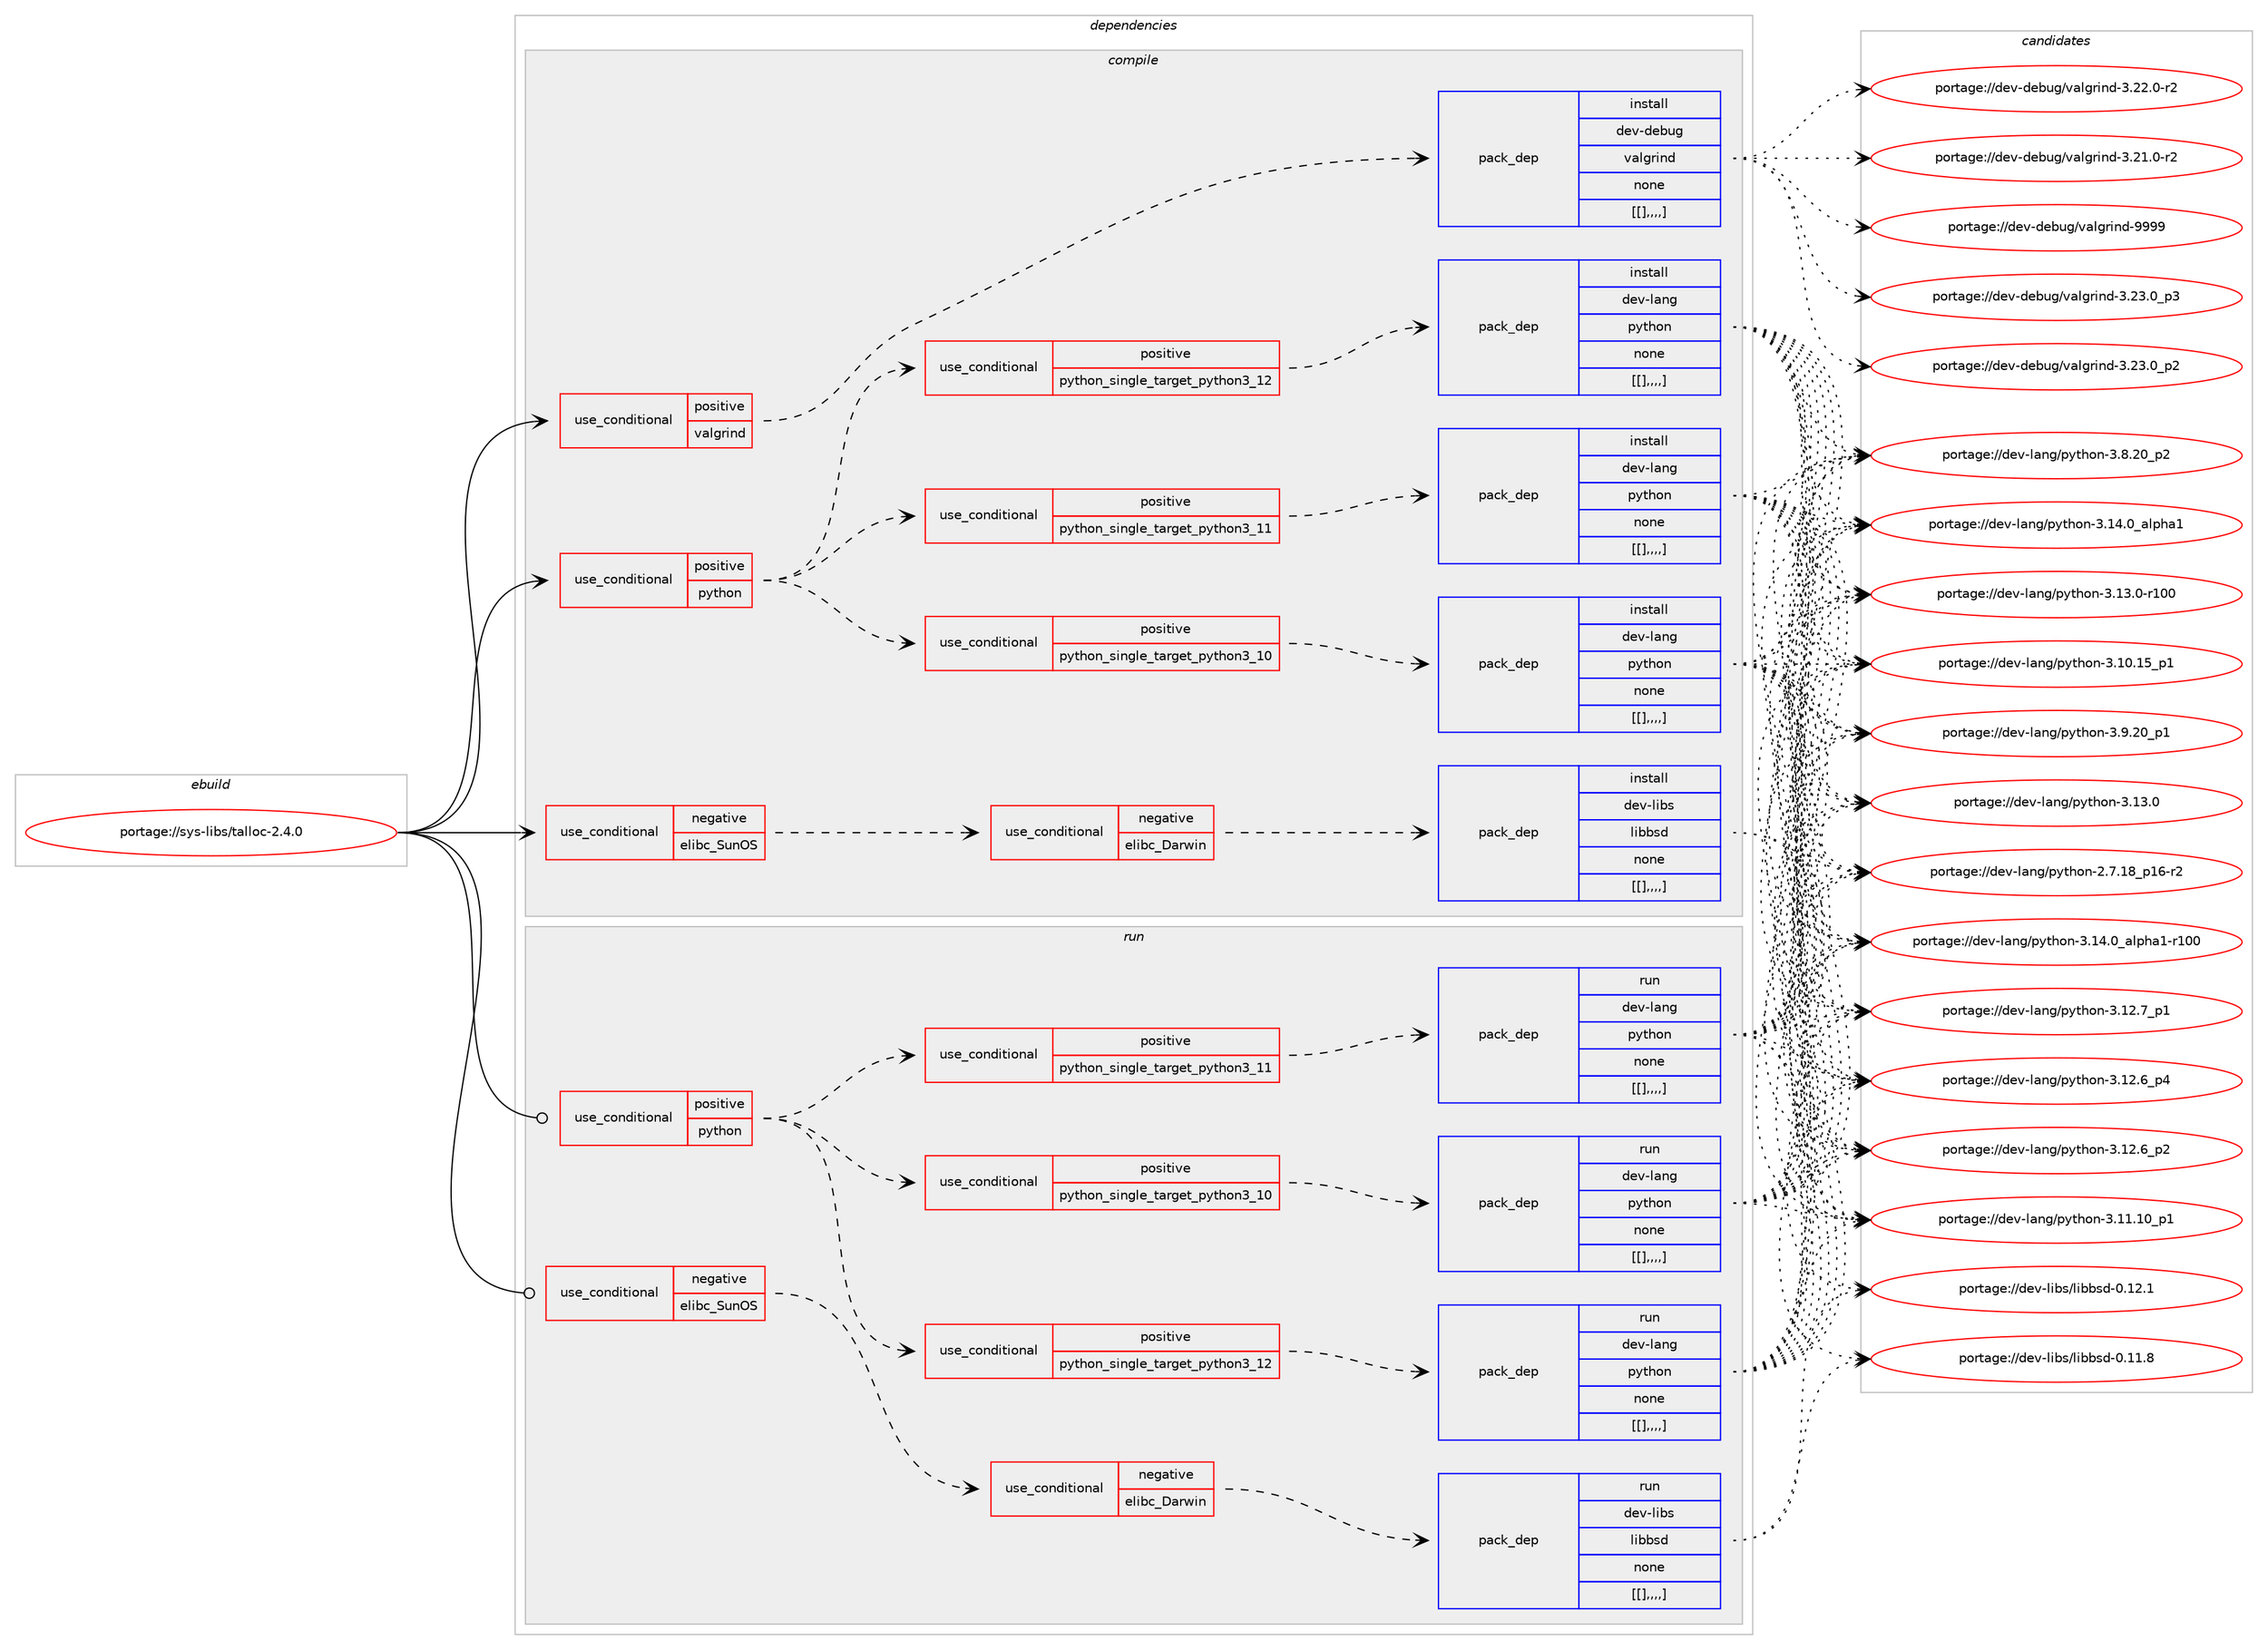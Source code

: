 digraph prolog {

# *************
# Graph options
# *************

newrank=true;
concentrate=true;
compound=true;
graph [rankdir=LR,fontname=Helvetica,fontsize=10,ranksep=1.5];#, ranksep=2.5, nodesep=0.2];
edge  [arrowhead=vee];
node  [fontname=Helvetica,fontsize=10];

# **********
# The ebuild
# **********

subgraph cluster_leftcol {
color=gray;
label=<<i>ebuild</i>>;
id [label="portage://sys-libs/talloc-2.4.0", color=red, width=4, href="../sys-libs/talloc-2.4.0.svg"];
}

# ****************
# The dependencies
# ****************

subgraph cluster_midcol {
color=gray;
label=<<i>dependencies</i>>;
subgraph cluster_compile {
fillcolor="#eeeeee";
style=filled;
label=<<i>compile</i>>;
subgraph cond125028 {
dependency466326 [label=<<TABLE BORDER="0" CELLBORDER="1" CELLSPACING="0" CELLPADDING="4"><TR><TD ROWSPAN="3" CELLPADDING="10">use_conditional</TD></TR><TR><TD>negative</TD></TR><TR><TD>elibc_SunOS</TD></TR></TABLE>>, shape=none, color=red];
subgraph cond125036 {
dependency466341 [label=<<TABLE BORDER="0" CELLBORDER="1" CELLSPACING="0" CELLPADDING="4"><TR><TD ROWSPAN="3" CELLPADDING="10">use_conditional</TD></TR><TR><TD>negative</TD></TR><TR><TD>elibc_Darwin</TD></TR></TABLE>>, shape=none, color=red];
subgraph pack338040 {
dependency466366 [label=<<TABLE BORDER="0" CELLBORDER="1" CELLSPACING="0" CELLPADDING="4" WIDTH="220"><TR><TD ROWSPAN="6" CELLPADDING="30">pack_dep</TD></TR><TR><TD WIDTH="110">install</TD></TR><TR><TD>dev-libs</TD></TR><TR><TD>libbsd</TD></TR><TR><TD>none</TD></TR><TR><TD>[[],,,,]</TD></TR></TABLE>>, shape=none, color=blue];
}
dependency466341:e -> dependency466366:w [weight=20,style="dashed",arrowhead="vee"];
}
dependency466326:e -> dependency466341:w [weight=20,style="dashed",arrowhead="vee"];
}
id:e -> dependency466326:w [weight=20,style="solid",arrowhead="vee"];
subgraph cond125050 {
dependency466372 [label=<<TABLE BORDER="0" CELLBORDER="1" CELLSPACING="0" CELLPADDING="4"><TR><TD ROWSPAN="3" CELLPADDING="10">use_conditional</TD></TR><TR><TD>positive</TD></TR><TR><TD>python</TD></TR></TABLE>>, shape=none, color=red];
subgraph cond125051 {
dependency466420 [label=<<TABLE BORDER="0" CELLBORDER="1" CELLSPACING="0" CELLPADDING="4"><TR><TD ROWSPAN="3" CELLPADDING="10">use_conditional</TD></TR><TR><TD>positive</TD></TR><TR><TD>python_single_target_python3_10</TD></TR></TABLE>>, shape=none, color=red];
subgraph pack338086 {
dependency466463 [label=<<TABLE BORDER="0" CELLBORDER="1" CELLSPACING="0" CELLPADDING="4" WIDTH="220"><TR><TD ROWSPAN="6" CELLPADDING="30">pack_dep</TD></TR><TR><TD WIDTH="110">install</TD></TR><TR><TD>dev-lang</TD></TR><TR><TD>python</TD></TR><TR><TD>none</TD></TR><TR><TD>[[],,,,]</TD></TR></TABLE>>, shape=none, color=blue];
}
dependency466420:e -> dependency466463:w [weight=20,style="dashed",arrowhead="vee"];
}
dependency466372:e -> dependency466420:w [weight=20,style="dashed",arrowhead="vee"];
subgraph cond125107 {
dependency466509 [label=<<TABLE BORDER="0" CELLBORDER="1" CELLSPACING="0" CELLPADDING="4"><TR><TD ROWSPAN="3" CELLPADDING="10">use_conditional</TD></TR><TR><TD>positive</TD></TR><TR><TD>python_single_target_python3_11</TD></TR></TABLE>>, shape=none, color=red];
subgraph pack338144 {
dependency466527 [label=<<TABLE BORDER="0" CELLBORDER="1" CELLSPACING="0" CELLPADDING="4" WIDTH="220"><TR><TD ROWSPAN="6" CELLPADDING="30">pack_dep</TD></TR><TR><TD WIDTH="110">install</TD></TR><TR><TD>dev-lang</TD></TR><TR><TD>python</TD></TR><TR><TD>none</TD></TR><TR><TD>[[],,,,]</TD></TR></TABLE>>, shape=none, color=blue];
}
dependency466509:e -> dependency466527:w [weight=20,style="dashed",arrowhead="vee"];
}
dependency466372:e -> dependency466509:w [weight=20,style="dashed",arrowhead="vee"];
subgraph cond125121 {
dependency466547 [label=<<TABLE BORDER="0" CELLBORDER="1" CELLSPACING="0" CELLPADDING="4"><TR><TD ROWSPAN="3" CELLPADDING="10">use_conditional</TD></TR><TR><TD>positive</TD></TR><TR><TD>python_single_target_python3_12</TD></TR></TABLE>>, shape=none, color=red];
subgraph pack338155 {
dependency466549 [label=<<TABLE BORDER="0" CELLBORDER="1" CELLSPACING="0" CELLPADDING="4" WIDTH="220"><TR><TD ROWSPAN="6" CELLPADDING="30">pack_dep</TD></TR><TR><TD WIDTH="110">install</TD></TR><TR><TD>dev-lang</TD></TR><TR><TD>python</TD></TR><TR><TD>none</TD></TR><TR><TD>[[],,,,]</TD></TR></TABLE>>, shape=none, color=blue];
}
dependency466547:e -> dependency466549:w [weight=20,style="dashed",arrowhead="vee"];
}
dependency466372:e -> dependency466547:w [weight=20,style="dashed",arrowhead="vee"];
}
id:e -> dependency466372:w [weight=20,style="solid",arrowhead="vee"];
subgraph cond125131 {
dependency466571 [label=<<TABLE BORDER="0" CELLBORDER="1" CELLSPACING="0" CELLPADDING="4"><TR><TD ROWSPAN="3" CELLPADDING="10">use_conditional</TD></TR><TR><TD>positive</TD></TR><TR><TD>valgrind</TD></TR></TABLE>>, shape=none, color=red];
subgraph pack338193 {
dependency466602 [label=<<TABLE BORDER="0" CELLBORDER="1" CELLSPACING="0" CELLPADDING="4" WIDTH="220"><TR><TD ROWSPAN="6" CELLPADDING="30">pack_dep</TD></TR><TR><TD WIDTH="110">install</TD></TR><TR><TD>dev-debug</TD></TR><TR><TD>valgrind</TD></TR><TR><TD>none</TD></TR><TR><TD>[[],,,,]</TD></TR></TABLE>>, shape=none, color=blue];
}
dependency466571:e -> dependency466602:w [weight=20,style="dashed",arrowhead="vee"];
}
id:e -> dependency466571:w [weight=20,style="solid",arrowhead="vee"];
}
subgraph cluster_compileandrun {
fillcolor="#eeeeee";
style=filled;
label=<<i>compile and run</i>>;
}
subgraph cluster_run {
fillcolor="#eeeeee";
style=filled;
label=<<i>run</i>>;
subgraph cond125157 {
dependency466636 [label=<<TABLE BORDER="0" CELLBORDER="1" CELLSPACING="0" CELLPADDING="4"><TR><TD ROWSPAN="3" CELLPADDING="10">use_conditional</TD></TR><TR><TD>negative</TD></TR><TR><TD>elibc_SunOS</TD></TR></TABLE>>, shape=none, color=red];
subgraph cond125175 {
dependency466672 [label=<<TABLE BORDER="0" CELLBORDER="1" CELLSPACING="0" CELLPADDING="4"><TR><TD ROWSPAN="3" CELLPADDING="10">use_conditional</TD></TR><TR><TD>negative</TD></TR><TR><TD>elibc_Darwin</TD></TR></TABLE>>, shape=none, color=red];
subgraph pack338262 {
dependency466735 [label=<<TABLE BORDER="0" CELLBORDER="1" CELLSPACING="0" CELLPADDING="4" WIDTH="220"><TR><TD ROWSPAN="6" CELLPADDING="30">pack_dep</TD></TR><TR><TD WIDTH="110">run</TD></TR><TR><TD>dev-libs</TD></TR><TR><TD>libbsd</TD></TR><TR><TD>none</TD></TR><TR><TD>[[],,,,]</TD></TR></TABLE>>, shape=none, color=blue];
}
dependency466672:e -> dependency466735:w [weight=20,style="dashed",arrowhead="vee"];
}
dependency466636:e -> dependency466672:w [weight=20,style="dashed",arrowhead="vee"];
}
id:e -> dependency466636:w [weight=20,style="solid",arrowhead="odot"];
subgraph cond125213 {
dependency466808 [label=<<TABLE BORDER="0" CELLBORDER="1" CELLSPACING="0" CELLPADDING="4"><TR><TD ROWSPAN="3" CELLPADDING="10">use_conditional</TD></TR><TR><TD>positive</TD></TR><TR><TD>python</TD></TR></TABLE>>, shape=none, color=red];
subgraph cond125232 {
dependency466849 [label=<<TABLE BORDER="0" CELLBORDER="1" CELLSPACING="0" CELLPADDING="4"><TR><TD ROWSPAN="3" CELLPADDING="10">use_conditional</TD></TR><TR><TD>positive</TD></TR><TR><TD>python_single_target_python3_10</TD></TR></TABLE>>, shape=none, color=red];
subgraph pack338363 {
dependency466906 [label=<<TABLE BORDER="0" CELLBORDER="1" CELLSPACING="0" CELLPADDING="4" WIDTH="220"><TR><TD ROWSPAN="6" CELLPADDING="30">pack_dep</TD></TR><TR><TD WIDTH="110">run</TD></TR><TR><TD>dev-lang</TD></TR><TR><TD>python</TD></TR><TR><TD>none</TD></TR><TR><TD>[[],,,,]</TD></TR></TABLE>>, shape=none, color=blue];
}
dependency466849:e -> dependency466906:w [weight=20,style="dashed",arrowhead="vee"];
}
dependency466808:e -> dependency466849:w [weight=20,style="dashed",arrowhead="vee"];
subgraph cond125259 {
dependency466972 [label=<<TABLE BORDER="0" CELLBORDER="1" CELLSPACING="0" CELLPADDING="4"><TR><TD ROWSPAN="3" CELLPADDING="10">use_conditional</TD></TR><TR><TD>positive</TD></TR><TR><TD>python_single_target_python3_11</TD></TR></TABLE>>, shape=none, color=red];
subgraph pack338423 {
dependency467045 [label=<<TABLE BORDER="0" CELLBORDER="1" CELLSPACING="0" CELLPADDING="4" WIDTH="220"><TR><TD ROWSPAN="6" CELLPADDING="30">pack_dep</TD></TR><TR><TD WIDTH="110">run</TD></TR><TR><TD>dev-lang</TD></TR><TR><TD>python</TD></TR><TR><TD>none</TD></TR><TR><TD>[[],,,,]</TD></TR></TABLE>>, shape=none, color=blue];
}
dependency466972:e -> dependency467045:w [weight=20,style="dashed",arrowhead="vee"];
}
dependency466808:e -> dependency466972:w [weight=20,style="dashed",arrowhead="vee"];
subgraph cond125309 {
dependency467065 [label=<<TABLE BORDER="0" CELLBORDER="1" CELLSPACING="0" CELLPADDING="4"><TR><TD ROWSPAN="3" CELLPADDING="10">use_conditional</TD></TR><TR><TD>positive</TD></TR><TR><TD>python_single_target_python3_12</TD></TR></TABLE>>, shape=none, color=red];
subgraph pack338489 {
dependency467082 [label=<<TABLE BORDER="0" CELLBORDER="1" CELLSPACING="0" CELLPADDING="4" WIDTH="220"><TR><TD ROWSPAN="6" CELLPADDING="30">pack_dep</TD></TR><TR><TD WIDTH="110">run</TD></TR><TR><TD>dev-lang</TD></TR><TR><TD>python</TD></TR><TR><TD>none</TD></TR><TR><TD>[[],,,,]</TD></TR></TABLE>>, shape=none, color=blue];
}
dependency467065:e -> dependency467082:w [weight=20,style="dashed",arrowhead="vee"];
}
dependency466808:e -> dependency467065:w [weight=20,style="dashed",arrowhead="vee"];
}
id:e -> dependency466808:w [weight=20,style="solid",arrowhead="odot"];
}
}

# **************
# The candidates
# **************

subgraph cluster_choices {
rank=same;
color=gray;
label=<<i>candidates</i>>;

subgraph choice338158 {
color=black;
nodesep=1;
choice100101118451081059811547108105989811510045484649504649 [label="portage://dev-libs/libbsd-0.12.1", color=red, width=4,href="../dev-libs/libbsd-0.12.1.svg"];
choice100101118451081059811547108105989811510045484649494656 [label="portage://dev-libs/libbsd-0.11.8", color=red, width=4,href="../dev-libs/libbsd-0.11.8.svg"];
dependency466366:e -> choice100101118451081059811547108105989811510045484649504649:w [style=dotted,weight="100"];
dependency466366:e -> choice100101118451081059811547108105989811510045484649494656:w [style=dotted,weight="100"];
}
subgraph choice338174 {
color=black;
nodesep=1;
choice100101118451089711010347112121116104111110455146495246489597108112104974945114494848 [label="portage://dev-lang/python-3.14.0_alpha1-r100", color=red, width=4,href="../dev-lang/python-3.14.0_alpha1-r100.svg"];
choice1001011184510897110103471121211161041111104551464952464895971081121049749 [label="portage://dev-lang/python-3.14.0_alpha1", color=red, width=4,href="../dev-lang/python-3.14.0_alpha1.svg"];
choice1001011184510897110103471121211161041111104551464951464845114494848 [label="portage://dev-lang/python-3.13.0-r100", color=red, width=4,href="../dev-lang/python-3.13.0-r100.svg"];
choice10010111845108971101034711212111610411111045514649514648 [label="portage://dev-lang/python-3.13.0", color=red, width=4,href="../dev-lang/python-3.13.0.svg"];
choice100101118451089711010347112121116104111110455146495046559511249 [label="portage://dev-lang/python-3.12.7_p1", color=red, width=4,href="../dev-lang/python-3.12.7_p1.svg"];
choice100101118451089711010347112121116104111110455146495046549511252 [label="portage://dev-lang/python-3.12.6_p4", color=red, width=4,href="../dev-lang/python-3.12.6_p4.svg"];
choice100101118451089711010347112121116104111110455146495046549511250 [label="portage://dev-lang/python-3.12.6_p2", color=red, width=4,href="../dev-lang/python-3.12.6_p2.svg"];
choice10010111845108971101034711212111610411111045514649494649489511249 [label="portage://dev-lang/python-3.11.10_p1", color=red, width=4,href="../dev-lang/python-3.11.10_p1.svg"];
choice10010111845108971101034711212111610411111045514649484649539511249 [label="portage://dev-lang/python-3.10.15_p1", color=red, width=4,href="../dev-lang/python-3.10.15_p1.svg"];
choice100101118451089711010347112121116104111110455146574650489511249 [label="portage://dev-lang/python-3.9.20_p1", color=red, width=4,href="../dev-lang/python-3.9.20_p1.svg"];
choice100101118451089711010347112121116104111110455146564650489511250 [label="portage://dev-lang/python-3.8.20_p2", color=red, width=4,href="../dev-lang/python-3.8.20_p2.svg"];
choice100101118451089711010347112121116104111110455046554649569511249544511450 [label="portage://dev-lang/python-2.7.18_p16-r2", color=red, width=4,href="../dev-lang/python-2.7.18_p16-r2.svg"];
dependency466463:e -> choice100101118451089711010347112121116104111110455146495246489597108112104974945114494848:w [style=dotted,weight="100"];
dependency466463:e -> choice1001011184510897110103471121211161041111104551464952464895971081121049749:w [style=dotted,weight="100"];
dependency466463:e -> choice1001011184510897110103471121211161041111104551464951464845114494848:w [style=dotted,weight="100"];
dependency466463:e -> choice10010111845108971101034711212111610411111045514649514648:w [style=dotted,weight="100"];
dependency466463:e -> choice100101118451089711010347112121116104111110455146495046559511249:w [style=dotted,weight="100"];
dependency466463:e -> choice100101118451089711010347112121116104111110455146495046549511252:w [style=dotted,weight="100"];
dependency466463:e -> choice100101118451089711010347112121116104111110455146495046549511250:w [style=dotted,weight="100"];
dependency466463:e -> choice10010111845108971101034711212111610411111045514649494649489511249:w [style=dotted,weight="100"];
dependency466463:e -> choice10010111845108971101034711212111610411111045514649484649539511249:w [style=dotted,weight="100"];
dependency466463:e -> choice100101118451089711010347112121116104111110455146574650489511249:w [style=dotted,weight="100"];
dependency466463:e -> choice100101118451089711010347112121116104111110455146564650489511250:w [style=dotted,weight="100"];
dependency466463:e -> choice100101118451089711010347112121116104111110455046554649569511249544511450:w [style=dotted,weight="100"];
}
subgraph choice338191 {
color=black;
nodesep=1;
choice100101118451089711010347112121116104111110455146495246489597108112104974945114494848 [label="portage://dev-lang/python-3.14.0_alpha1-r100", color=red, width=4,href="../dev-lang/python-3.14.0_alpha1-r100.svg"];
choice1001011184510897110103471121211161041111104551464952464895971081121049749 [label="portage://dev-lang/python-3.14.0_alpha1", color=red, width=4,href="../dev-lang/python-3.14.0_alpha1.svg"];
choice1001011184510897110103471121211161041111104551464951464845114494848 [label="portage://dev-lang/python-3.13.0-r100", color=red, width=4,href="../dev-lang/python-3.13.0-r100.svg"];
choice10010111845108971101034711212111610411111045514649514648 [label="portage://dev-lang/python-3.13.0", color=red, width=4,href="../dev-lang/python-3.13.0.svg"];
choice100101118451089711010347112121116104111110455146495046559511249 [label="portage://dev-lang/python-3.12.7_p1", color=red, width=4,href="../dev-lang/python-3.12.7_p1.svg"];
choice100101118451089711010347112121116104111110455146495046549511252 [label="portage://dev-lang/python-3.12.6_p4", color=red, width=4,href="../dev-lang/python-3.12.6_p4.svg"];
choice100101118451089711010347112121116104111110455146495046549511250 [label="portage://dev-lang/python-3.12.6_p2", color=red, width=4,href="../dev-lang/python-3.12.6_p2.svg"];
choice10010111845108971101034711212111610411111045514649494649489511249 [label="portage://dev-lang/python-3.11.10_p1", color=red, width=4,href="../dev-lang/python-3.11.10_p1.svg"];
choice10010111845108971101034711212111610411111045514649484649539511249 [label="portage://dev-lang/python-3.10.15_p1", color=red, width=4,href="../dev-lang/python-3.10.15_p1.svg"];
choice100101118451089711010347112121116104111110455146574650489511249 [label="portage://dev-lang/python-3.9.20_p1", color=red, width=4,href="../dev-lang/python-3.9.20_p1.svg"];
choice100101118451089711010347112121116104111110455146564650489511250 [label="portage://dev-lang/python-3.8.20_p2", color=red, width=4,href="../dev-lang/python-3.8.20_p2.svg"];
choice100101118451089711010347112121116104111110455046554649569511249544511450 [label="portage://dev-lang/python-2.7.18_p16-r2", color=red, width=4,href="../dev-lang/python-2.7.18_p16-r2.svg"];
dependency466527:e -> choice100101118451089711010347112121116104111110455146495246489597108112104974945114494848:w [style=dotted,weight="100"];
dependency466527:e -> choice1001011184510897110103471121211161041111104551464952464895971081121049749:w [style=dotted,weight="100"];
dependency466527:e -> choice1001011184510897110103471121211161041111104551464951464845114494848:w [style=dotted,weight="100"];
dependency466527:e -> choice10010111845108971101034711212111610411111045514649514648:w [style=dotted,weight="100"];
dependency466527:e -> choice100101118451089711010347112121116104111110455146495046559511249:w [style=dotted,weight="100"];
dependency466527:e -> choice100101118451089711010347112121116104111110455146495046549511252:w [style=dotted,weight="100"];
dependency466527:e -> choice100101118451089711010347112121116104111110455146495046549511250:w [style=dotted,weight="100"];
dependency466527:e -> choice10010111845108971101034711212111610411111045514649494649489511249:w [style=dotted,weight="100"];
dependency466527:e -> choice10010111845108971101034711212111610411111045514649484649539511249:w [style=dotted,weight="100"];
dependency466527:e -> choice100101118451089711010347112121116104111110455146574650489511249:w [style=dotted,weight="100"];
dependency466527:e -> choice100101118451089711010347112121116104111110455146564650489511250:w [style=dotted,weight="100"];
dependency466527:e -> choice100101118451089711010347112121116104111110455046554649569511249544511450:w [style=dotted,weight="100"];
}
subgraph choice338216 {
color=black;
nodesep=1;
choice100101118451089711010347112121116104111110455146495246489597108112104974945114494848 [label="portage://dev-lang/python-3.14.0_alpha1-r100", color=red, width=4,href="../dev-lang/python-3.14.0_alpha1-r100.svg"];
choice1001011184510897110103471121211161041111104551464952464895971081121049749 [label="portage://dev-lang/python-3.14.0_alpha1", color=red, width=4,href="../dev-lang/python-3.14.0_alpha1.svg"];
choice1001011184510897110103471121211161041111104551464951464845114494848 [label="portage://dev-lang/python-3.13.0-r100", color=red, width=4,href="../dev-lang/python-3.13.0-r100.svg"];
choice10010111845108971101034711212111610411111045514649514648 [label="portage://dev-lang/python-3.13.0", color=red, width=4,href="../dev-lang/python-3.13.0.svg"];
choice100101118451089711010347112121116104111110455146495046559511249 [label="portage://dev-lang/python-3.12.7_p1", color=red, width=4,href="../dev-lang/python-3.12.7_p1.svg"];
choice100101118451089711010347112121116104111110455146495046549511252 [label="portage://dev-lang/python-3.12.6_p4", color=red, width=4,href="../dev-lang/python-3.12.6_p4.svg"];
choice100101118451089711010347112121116104111110455146495046549511250 [label="portage://dev-lang/python-3.12.6_p2", color=red, width=4,href="../dev-lang/python-3.12.6_p2.svg"];
choice10010111845108971101034711212111610411111045514649494649489511249 [label="portage://dev-lang/python-3.11.10_p1", color=red, width=4,href="../dev-lang/python-3.11.10_p1.svg"];
choice10010111845108971101034711212111610411111045514649484649539511249 [label="portage://dev-lang/python-3.10.15_p1", color=red, width=4,href="../dev-lang/python-3.10.15_p1.svg"];
choice100101118451089711010347112121116104111110455146574650489511249 [label="portage://dev-lang/python-3.9.20_p1", color=red, width=4,href="../dev-lang/python-3.9.20_p1.svg"];
choice100101118451089711010347112121116104111110455146564650489511250 [label="portage://dev-lang/python-3.8.20_p2", color=red, width=4,href="../dev-lang/python-3.8.20_p2.svg"];
choice100101118451089711010347112121116104111110455046554649569511249544511450 [label="portage://dev-lang/python-2.7.18_p16-r2", color=red, width=4,href="../dev-lang/python-2.7.18_p16-r2.svg"];
dependency466549:e -> choice100101118451089711010347112121116104111110455146495246489597108112104974945114494848:w [style=dotted,weight="100"];
dependency466549:e -> choice1001011184510897110103471121211161041111104551464952464895971081121049749:w [style=dotted,weight="100"];
dependency466549:e -> choice1001011184510897110103471121211161041111104551464951464845114494848:w [style=dotted,weight="100"];
dependency466549:e -> choice10010111845108971101034711212111610411111045514649514648:w [style=dotted,weight="100"];
dependency466549:e -> choice100101118451089711010347112121116104111110455146495046559511249:w [style=dotted,weight="100"];
dependency466549:e -> choice100101118451089711010347112121116104111110455146495046549511252:w [style=dotted,weight="100"];
dependency466549:e -> choice100101118451089711010347112121116104111110455146495046549511250:w [style=dotted,weight="100"];
dependency466549:e -> choice10010111845108971101034711212111610411111045514649494649489511249:w [style=dotted,weight="100"];
dependency466549:e -> choice10010111845108971101034711212111610411111045514649484649539511249:w [style=dotted,weight="100"];
dependency466549:e -> choice100101118451089711010347112121116104111110455146574650489511249:w [style=dotted,weight="100"];
dependency466549:e -> choice100101118451089711010347112121116104111110455146564650489511250:w [style=dotted,weight="100"];
dependency466549:e -> choice100101118451089711010347112121116104111110455046554649569511249544511450:w [style=dotted,weight="100"];
}
subgraph choice338268 {
color=black;
nodesep=1;
choice100101118451001019811710347118971081031141051101004557575757 [label="portage://dev-debug/valgrind-9999", color=red, width=4,href="../dev-debug/valgrind-9999.svg"];
choice10010111845100101981171034711897108103114105110100455146505146489511251 [label="portage://dev-debug/valgrind-3.23.0_p3", color=red, width=4,href="../dev-debug/valgrind-3.23.0_p3.svg"];
choice10010111845100101981171034711897108103114105110100455146505146489511250 [label="portage://dev-debug/valgrind-3.23.0_p2", color=red, width=4,href="../dev-debug/valgrind-3.23.0_p2.svg"];
choice10010111845100101981171034711897108103114105110100455146505046484511450 [label="portage://dev-debug/valgrind-3.22.0-r2", color=red, width=4,href="../dev-debug/valgrind-3.22.0-r2.svg"];
choice10010111845100101981171034711897108103114105110100455146504946484511450 [label="portage://dev-debug/valgrind-3.21.0-r2", color=red, width=4,href="../dev-debug/valgrind-3.21.0-r2.svg"];
dependency466602:e -> choice100101118451001019811710347118971081031141051101004557575757:w [style=dotted,weight="100"];
dependency466602:e -> choice10010111845100101981171034711897108103114105110100455146505146489511251:w [style=dotted,weight="100"];
dependency466602:e -> choice10010111845100101981171034711897108103114105110100455146505146489511250:w [style=dotted,weight="100"];
dependency466602:e -> choice10010111845100101981171034711897108103114105110100455146505046484511450:w [style=dotted,weight="100"];
dependency466602:e -> choice10010111845100101981171034711897108103114105110100455146504946484511450:w [style=dotted,weight="100"];
}
subgraph choice338271 {
color=black;
nodesep=1;
choice100101118451081059811547108105989811510045484649504649 [label="portage://dev-libs/libbsd-0.12.1", color=red, width=4,href="../dev-libs/libbsd-0.12.1.svg"];
choice100101118451081059811547108105989811510045484649494656 [label="portage://dev-libs/libbsd-0.11.8", color=red, width=4,href="../dev-libs/libbsd-0.11.8.svg"];
dependency466735:e -> choice100101118451081059811547108105989811510045484649504649:w [style=dotted,weight="100"];
dependency466735:e -> choice100101118451081059811547108105989811510045484649494656:w [style=dotted,weight="100"];
}
subgraph choice338272 {
color=black;
nodesep=1;
choice100101118451089711010347112121116104111110455146495246489597108112104974945114494848 [label="portage://dev-lang/python-3.14.0_alpha1-r100", color=red, width=4,href="../dev-lang/python-3.14.0_alpha1-r100.svg"];
choice1001011184510897110103471121211161041111104551464952464895971081121049749 [label="portage://dev-lang/python-3.14.0_alpha1", color=red, width=4,href="../dev-lang/python-3.14.0_alpha1.svg"];
choice1001011184510897110103471121211161041111104551464951464845114494848 [label="portage://dev-lang/python-3.13.0-r100", color=red, width=4,href="../dev-lang/python-3.13.0-r100.svg"];
choice10010111845108971101034711212111610411111045514649514648 [label="portage://dev-lang/python-3.13.0", color=red, width=4,href="../dev-lang/python-3.13.0.svg"];
choice100101118451089711010347112121116104111110455146495046559511249 [label="portage://dev-lang/python-3.12.7_p1", color=red, width=4,href="../dev-lang/python-3.12.7_p1.svg"];
choice100101118451089711010347112121116104111110455146495046549511252 [label="portage://dev-lang/python-3.12.6_p4", color=red, width=4,href="../dev-lang/python-3.12.6_p4.svg"];
choice100101118451089711010347112121116104111110455146495046549511250 [label="portage://dev-lang/python-3.12.6_p2", color=red, width=4,href="../dev-lang/python-3.12.6_p2.svg"];
choice10010111845108971101034711212111610411111045514649494649489511249 [label="portage://dev-lang/python-3.11.10_p1", color=red, width=4,href="../dev-lang/python-3.11.10_p1.svg"];
choice10010111845108971101034711212111610411111045514649484649539511249 [label="portage://dev-lang/python-3.10.15_p1", color=red, width=4,href="../dev-lang/python-3.10.15_p1.svg"];
choice100101118451089711010347112121116104111110455146574650489511249 [label="portage://dev-lang/python-3.9.20_p1", color=red, width=4,href="../dev-lang/python-3.9.20_p1.svg"];
choice100101118451089711010347112121116104111110455146564650489511250 [label="portage://dev-lang/python-3.8.20_p2", color=red, width=4,href="../dev-lang/python-3.8.20_p2.svg"];
choice100101118451089711010347112121116104111110455046554649569511249544511450 [label="portage://dev-lang/python-2.7.18_p16-r2", color=red, width=4,href="../dev-lang/python-2.7.18_p16-r2.svg"];
dependency466906:e -> choice100101118451089711010347112121116104111110455146495246489597108112104974945114494848:w [style=dotted,weight="100"];
dependency466906:e -> choice1001011184510897110103471121211161041111104551464952464895971081121049749:w [style=dotted,weight="100"];
dependency466906:e -> choice1001011184510897110103471121211161041111104551464951464845114494848:w [style=dotted,weight="100"];
dependency466906:e -> choice10010111845108971101034711212111610411111045514649514648:w [style=dotted,weight="100"];
dependency466906:e -> choice100101118451089711010347112121116104111110455146495046559511249:w [style=dotted,weight="100"];
dependency466906:e -> choice100101118451089711010347112121116104111110455146495046549511252:w [style=dotted,weight="100"];
dependency466906:e -> choice100101118451089711010347112121116104111110455146495046549511250:w [style=dotted,weight="100"];
dependency466906:e -> choice10010111845108971101034711212111610411111045514649494649489511249:w [style=dotted,weight="100"];
dependency466906:e -> choice10010111845108971101034711212111610411111045514649484649539511249:w [style=dotted,weight="100"];
dependency466906:e -> choice100101118451089711010347112121116104111110455146574650489511249:w [style=dotted,weight="100"];
dependency466906:e -> choice100101118451089711010347112121116104111110455146564650489511250:w [style=dotted,weight="100"];
dependency466906:e -> choice100101118451089711010347112121116104111110455046554649569511249544511450:w [style=dotted,weight="100"];
}
subgraph choice338283 {
color=black;
nodesep=1;
choice100101118451089711010347112121116104111110455146495246489597108112104974945114494848 [label="portage://dev-lang/python-3.14.0_alpha1-r100", color=red, width=4,href="../dev-lang/python-3.14.0_alpha1-r100.svg"];
choice1001011184510897110103471121211161041111104551464952464895971081121049749 [label="portage://dev-lang/python-3.14.0_alpha1", color=red, width=4,href="../dev-lang/python-3.14.0_alpha1.svg"];
choice1001011184510897110103471121211161041111104551464951464845114494848 [label="portage://dev-lang/python-3.13.0-r100", color=red, width=4,href="../dev-lang/python-3.13.0-r100.svg"];
choice10010111845108971101034711212111610411111045514649514648 [label="portage://dev-lang/python-3.13.0", color=red, width=4,href="../dev-lang/python-3.13.0.svg"];
choice100101118451089711010347112121116104111110455146495046559511249 [label="portage://dev-lang/python-3.12.7_p1", color=red, width=4,href="../dev-lang/python-3.12.7_p1.svg"];
choice100101118451089711010347112121116104111110455146495046549511252 [label="portage://dev-lang/python-3.12.6_p4", color=red, width=4,href="../dev-lang/python-3.12.6_p4.svg"];
choice100101118451089711010347112121116104111110455146495046549511250 [label="portage://dev-lang/python-3.12.6_p2", color=red, width=4,href="../dev-lang/python-3.12.6_p2.svg"];
choice10010111845108971101034711212111610411111045514649494649489511249 [label="portage://dev-lang/python-3.11.10_p1", color=red, width=4,href="../dev-lang/python-3.11.10_p1.svg"];
choice10010111845108971101034711212111610411111045514649484649539511249 [label="portage://dev-lang/python-3.10.15_p1", color=red, width=4,href="../dev-lang/python-3.10.15_p1.svg"];
choice100101118451089711010347112121116104111110455146574650489511249 [label="portage://dev-lang/python-3.9.20_p1", color=red, width=4,href="../dev-lang/python-3.9.20_p1.svg"];
choice100101118451089711010347112121116104111110455146564650489511250 [label="portage://dev-lang/python-3.8.20_p2", color=red, width=4,href="../dev-lang/python-3.8.20_p2.svg"];
choice100101118451089711010347112121116104111110455046554649569511249544511450 [label="portage://dev-lang/python-2.7.18_p16-r2", color=red, width=4,href="../dev-lang/python-2.7.18_p16-r2.svg"];
dependency467045:e -> choice100101118451089711010347112121116104111110455146495246489597108112104974945114494848:w [style=dotted,weight="100"];
dependency467045:e -> choice1001011184510897110103471121211161041111104551464952464895971081121049749:w [style=dotted,weight="100"];
dependency467045:e -> choice1001011184510897110103471121211161041111104551464951464845114494848:w [style=dotted,weight="100"];
dependency467045:e -> choice10010111845108971101034711212111610411111045514649514648:w [style=dotted,weight="100"];
dependency467045:e -> choice100101118451089711010347112121116104111110455146495046559511249:w [style=dotted,weight="100"];
dependency467045:e -> choice100101118451089711010347112121116104111110455146495046549511252:w [style=dotted,weight="100"];
dependency467045:e -> choice100101118451089711010347112121116104111110455146495046549511250:w [style=dotted,weight="100"];
dependency467045:e -> choice10010111845108971101034711212111610411111045514649494649489511249:w [style=dotted,weight="100"];
dependency467045:e -> choice10010111845108971101034711212111610411111045514649484649539511249:w [style=dotted,weight="100"];
dependency467045:e -> choice100101118451089711010347112121116104111110455146574650489511249:w [style=dotted,weight="100"];
dependency467045:e -> choice100101118451089711010347112121116104111110455146564650489511250:w [style=dotted,weight="100"];
dependency467045:e -> choice100101118451089711010347112121116104111110455046554649569511249544511450:w [style=dotted,weight="100"];
}
subgraph choice338317 {
color=black;
nodesep=1;
choice100101118451089711010347112121116104111110455146495246489597108112104974945114494848 [label="portage://dev-lang/python-3.14.0_alpha1-r100", color=red, width=4,href="../dev-lang/python-3.14.0_alpha1-r100.svg"];
choice1001011184510897110103471121211161041111104551464952464895971081121049749 [label="portage://dev-lang/python-3.14.0_alpha1", color=red, width=4,href="../dev-lang/python-3.14.0_alpha1.svg"];
choice1001011184510897110103471121211161041111104551464951464845114494848 [label="portage://dev-lang/python-3.13.0-r100", color=red, width=4,href="../dev-lang/python-3.13.0-r100.svg"];
choice10010111845108971101034711212111610411111045514649514648 [label="portage://dev-lang/python-3.13.0", color=red, width=4,href="../dev-lang/python-3.13.0.svg"];
choice100101118451089711010347112121116104111110455146495046559511249 [label="portage://dev-lang/python-3.12.7_p1", color=red, width=4,href="../dev-lang/python-3.12.7_p1.svg"];
choice100101118451089711010347112121116104111110455146495046549511252 [label="portage://dev-lang/python-3.12.6_p4", color=red, width=4,href="../dev-lang/python-3.12.6_p4.svg"];
choice100101118451089711010347112121116104111110455146495046549511250 [label="portage://dev-lang/python-3.12.6_p2", color=red, width=4,href="../dev-lang/python-3.12.6_p2.svg"];
choice10010111845108971101034711212111610411111045514649494649489511249 [label="portage://dev-lang/python-3.11.10_p1", color=red, width=4,href="../dev-lang/python-3.11.10_p1.svg"];
choice10010111845108971101034711212111610411111045514649484649539511249 [label="portage://dev-lang/python-3.10.15_p1", color=red, width=4,href="../dev-lang/python-3.10.15_p1.svg"];
choice100101118451089711010347112121116104111110455146574650489511249 [label="portage://dev-lang/python-3.9.20_p1", color=red, width=4,href="../dev-lang/python-3.9.20_p1.svg"];
choice100101118451089711010347112121116104111110455146564650489511250 [label="portage://dev-lang/python-3.8.20_p2", color=red, width=4,href="../dev-lang/python-3.8.20_p2.svg"];
choice100101118451089711010347112121116104111110455046554649569511249544511450 [label="portage://dev-lang/python-2.7.18_p16-r2", color=red, width=4,href="../dev-lang/python-2.7.18_p16-r2.svg"];
dependency467082:e -> choice100101118451089711010347112121116104111110455146495246489597108112104974945114494848:w [style=dotted,weight="100"];
dependency467082:e -> choice1001011184510897110103471121211161041111104551464952464895971081121049749:w [style=dotted,weight="100"];
dependency467082:e -> choice1001011184510897110103471121211161041111104551464951464845114494848:w [style=dotted,weight="100"];
dependency467082:e -> choice10010111845108971101034711212111610411111045514649514648:w [style=dotted,weight="100"];
dependency467082:e -> choice100101118451089711010347112121116104111110455146495046559511249:w [style=dotted,weight="100"];
dependency467082:e -> choice100101118451089711010347112121116104111110455146495046549511252:w [style=dotted,weight="100"];
dependency467082:e -> choice100101118451089711010347112121116104111110455146495046549511250:w [style=dotted,weight="100"];
dependency467082:e -> choice10010111845108971101034711212111610411111045514649494649489511249:w [style=dotted,weight="100"];
dependency467082:e -> choice10010111845108971101034711212111610411111045514649484649539511249:w [style=dotted,weight="100"];
dependency467082:e -> choice100101118451089711010347112121116104111110455146574650489511249:w [style=dotted,weight="100"];
dependency467082:e -> choice100101118451089711010347112121116104111110455146564650489511250:w [style=dotted,weight="100"];
dependency467082:e -> choice100101118451089711010347112121116104111110455046554649569511249544511450:w [style=dotted,weight="100"];
}
}

}
